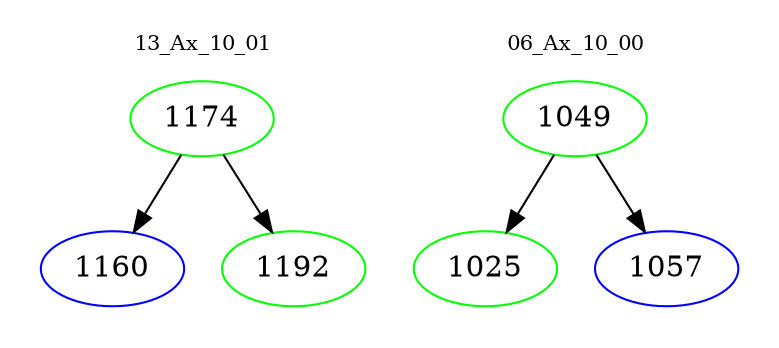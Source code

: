 digraph{
subgraph cluster_0 {
color = white
label = "13_Ax_10_01";
fontsize=10;
T0_1174 [label="1174", color="green"]
T0_1174 -> T0_1160 [color="black"]
T0_1160 [label="1160", color="blue"]
T0_1174 -> T0_1192 [color="black"]
T0_1192 [label="1192", color="green"]
}
subgraph cluster_1 {
color = white
label = "06_Ax_10_00";
fontsize=10;
T1_1049 [label="1049", color="green"]
T1_1049 -> T1_1025 [color="black"]
T1_1025 [label="1025", color="green"]
T1_1049 -> T1_1057 [color="black"]
T1_1057 [label="1057", color="blue"]
}
}
